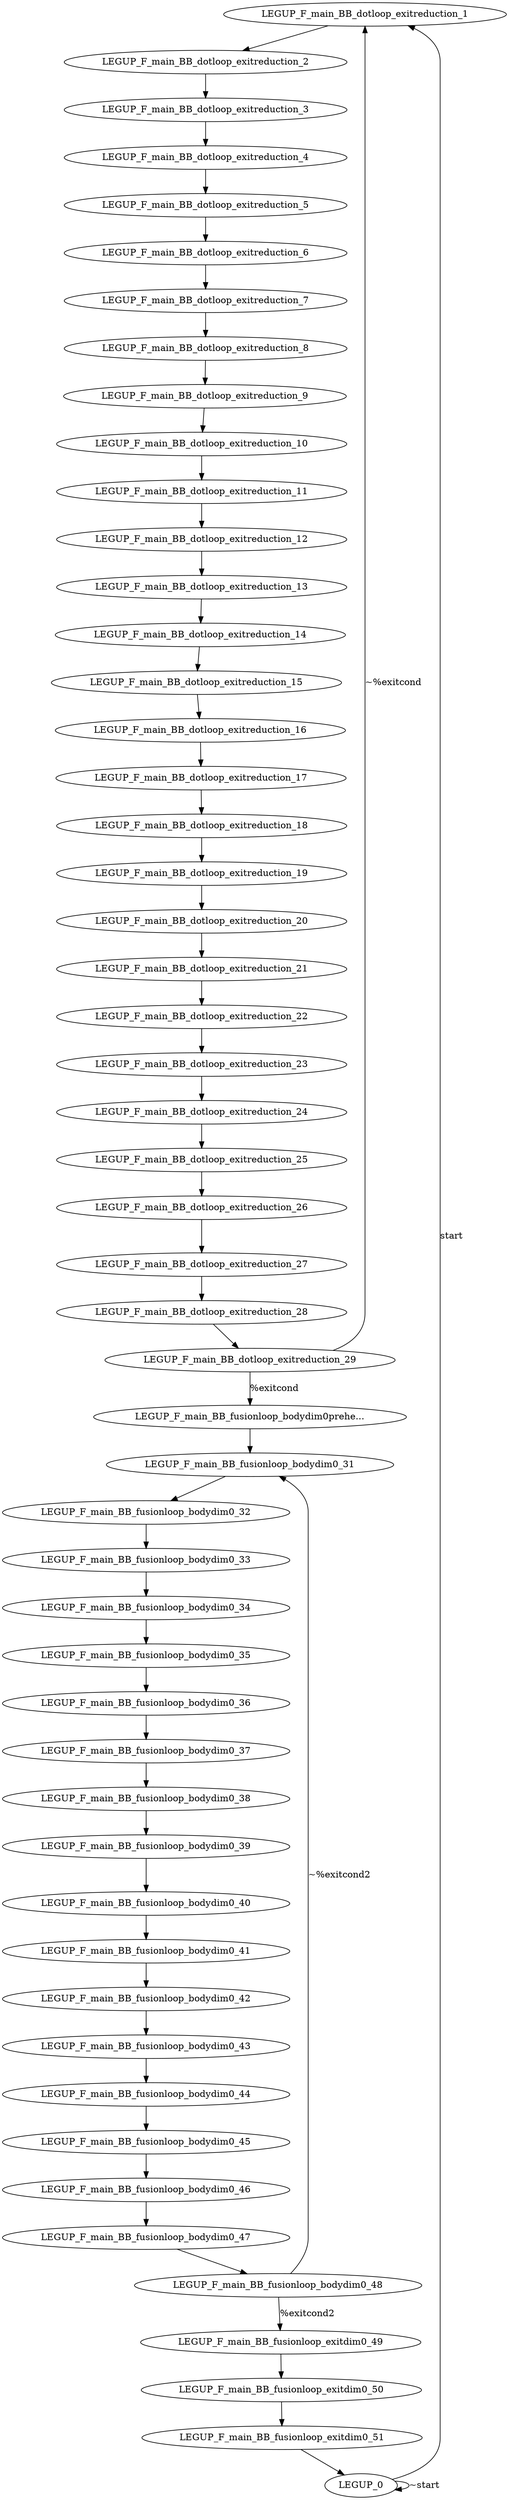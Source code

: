 digraph {
Node0x344bfe0[label="LEGUP_F_main_BB_dotloop_exitreduction_1"];
Node0x344be40[label="LEGUP_0"];
Node0x344be40 -> Node0x344bfe0[label="start"];
Node0x344be40 -> Node0x344be40[label="~start"];
Node0x3448610[label="LEGUP_F_main_BB_dotloop_exitreduction_2"];
Node0x344bfe0 -> Node0x3448610;
Node0x3448750[label="LEGUP_F_main_BB_dotloop_exitreduction_3"];
Node0x3448610 -> Node0x3448750;
Node0x3448890[label="LEGUP_F_main_BB_dotloop_exitreduction_4"];
Node0x3448750 -> Node0x3448890;
Node0x34489d0[label="LEGUP_F_main_BB_dotloop_exitreduction_5"];
Node0x3448890 -> Node0x34489d0;
Node0x3448b10[label="LEGUP_F_main_BB_dotloop_exitreduction_6"];
Node0x34489d0 -> Node0x3448b10;
Node0x3448c50[label="LEGUP_F_main_BB_dotloop_exitreduction_7"];
Node0x3448b10 -> Node0x3448c50;
Node0x3448d90[label="LEGUP_F_main_BB_dotloop_exitreduction_8"];
Node0x3448c50 -> Node0x3448d90;
Node0x3448ed0[label="LEGUP_F_main_BB_dotloop_exitreduction_9"];
Node0x3448d90 -> Node0x3448ed0;
Node0x3449010[label="LEGUP_F_main_BB_dotloop_exitreduction_10"];
Node0x3448ed0 -> Node0x3449010;
Node0x3449150[label="LEGUP_F_main_BB_dotloop_exitreduction_11"];
Node0x3449010 -> Node0x3449150;
Node0x3449290[label="LEGUP_F_main_BB_dotloop_exitreduction_12"];
Node0x3449150 -> Node0x3449290;
Node0x34493d0[label="LEGUP_F_main_BB_dotloop_exitreduction_13"];
Node0x3449290 -> Node0x34493d0;
Node0x3449510[label="LEGUP_F_main_BB_dotloop_exitreduction_14"];
Node0x34493d0 -> Node0x3449510;
Node0x3449650[label="LEGUP_F_main_BB_dotloop_exitreduction_15"];
Node0x3449510 -> Node0x3449650;
Node0x3449790[label="LEGUP_F_main_BB_dotloop_exitreduction_16"];
Node0x3449650 -> Node0x3449790;
Node0x34498d0[label="LEGUP_F_main_BB_dotloop_exitreduction_17"];
Node0x3449790 -> Node0x34498d0;
Node0x3449a10[label="LEGUP_F_main_BB_dotloop_exitreduction_18"];
Node0x34498d0 -> Node0x3449a10;
Node0x3449b50[label="LEGUP_F_main_BB_dotloop_exitreduction_19"];
Node0x3449a10 -> Node0x3449b50;
Node0x3449c90[label="LEGUP_F_main_BB_dotloop_exitreduction_20"];
Node0x3449b50 -> Node0x3449c90;
Node0x3449dd0[label="LEGUP_F_main_BB_dotloop_exitreduction_21"];
Node0x3449c90 -> Node0x3449dd0;
Node0x3449f10[label="LEGUP_F_main_BB_dotloop_exitreduction_22"];
Node0x3449dd0 -> Node0x3449f10;
Node0x344a050[label="LEGUP_F_main_BB_dotloop_exitreduction_23"];
Node0x3449f10 -> Node0x344a050;
Node0x344a190[label="LEGUP_F_main_BB_dotloop_exitreduction_24"];
Node0x344a050 -> Node0x344a190;
Node0x344a2d0[label="LEGUP_F_main_BB_dotloop_exitreduction_25"];
Node0x344a190 -> Node0x344a2d0;
Node0x344a410[label="LEGUP_F_main_BB_dotloop_exitreduction_26"];
Node0x344a2d0 -> Node0x344a410;
Node0x344a550[label="LEGUP_F_main_BB_dotloop_exitreduction_27"];
Node0x344a410 -> Node0x344a550;
Node0x344a690[label="LEGUP_F_main_BB_dotloop_exitreduction_28"];
Node0x344a550 -> Node0x344a690;
Node0x344a7d0[label="LEGUP_F_main_BB_dotloop_exitreduction_29"];
Node0x344a690 -> Node0x344a7d0;
Node0x344c130[label="LEGUP_F_main_BB_fusionloop_bodydim0prehe..."];
Node0x344a7d0 -> Node0x344c130[label="%exitcond"];
Node0x344a7d0 -> Node0x344bfe0[label="~%exitcond"];
Node0x344c280[label="LEGUP_F_main_BB_fusionloop_bodydim0_31"];
Node0x344c130 -> Node0x344c280;
Node0x344b330[label="LEGUP_F_main_BB_fusionloop_bodydim0_32"];
Node0x344c280 -> Node0x344b330;
Node0x344b400[label="LEGUP_F_main_BB_fusionloop_bodydim0_33"];
Node0x344b330 -> Node0x344b400;
Node0x344b4d0[label="LEGUP_F_main_BB_fusionloop_bodydim0_34"];
Node0x344b400 -> Node0x344b4d0;
Node0x344b5a0[label="LEGUP_F_main_BB_fusionloop_bodydim0_35"];
Node0x344b4d0 -> Node0x344b5a0;
Node0x344b670[label="LEGUP_F_main_BB_fusionloop_bodydim0_36"];
Node0x344b5a0 -> Node0x344b670;
Node0x344b740[label="LEGUP_F_main_BB_fusionloop_bodydim0_37"];
Node0x344b670 -> Node0x344b740;
Node0x344b840[label="LEGUP_F_main_BB_fusionloop_bodydim0_38"];
Node0x344b740 -> Node0x344b840;
Node0x344b940[label="LEGUP_F_main_BB_fusionloop_bodydim0_39"];
Node0x344b840 -> Node0x344b940;
Node0x344ba40[label="LEGUP_F_main_BB_fusionloop_bodydim0_40"];
Node0x344b940 -> Node0x344ba40;
Node0x344bb40[label="LEGUP_F_main_BB_fusionloop_bodydim0_41"];
Node0x344ba40 -> Node0x344bb40;
Node0x344bc40[label="LEGUP_F_main_BB_fusionloop_bodydim0_42"];
Node0x344bb40 -> Node0x344bc40;
Node0x3439960[label="LEGUP_F_main_BB_fusionloop_bodydim0_43"];
Node0x344bc40 -> Node0x3439960;
Node0x3439a60[label="LEGUP_F_main_BB_fusionloop_bodydim0_44"];
Node0x3439960 -> Node0x3439a60;
Node0x3439b60[label="LEGUP_F_main_BB_fusionloop_bodydim0_45"];
Node0x3439a60 -> Node0x3439b60;
Node0x3439c60[label="LEGUP_F_main_BB_fusionloop_bodydim0_46"];
Node0x3439b60 -> Node0x3439c60;
Node0x3439d60[label="LEGUP_F_main_BB_fusionloop_bodydim0_47"];
Node0x3439c60 -> Node0x3439d60;
Node0x3439e60[label="LEGUP_F_main_BB_fusionloop_bodydim0_48"];
Node0x3439d60 -> Node0x3439e60;
Node0x344c400[label="LEGUP_F_main_BB_fusionloop_exitdim0_49"];
Node0x3439e60 -> Node0x344c400[label="%exitcond2"];
Node0x3439e60 -> Node0x344c280[label="~%exitcond2"];
Node0x343a050[label="LEGUP_F_main_BB_fusionloop_exitdim0_50"];
Node0x344c400 -> Node0x343a050;
Node0x343a120[label="LEGUP_F_main_BB_fusionloop_exitdim0_51"];
Node0x343a050 -> Node0x343a120;
Node0x343a120 -> Node0x344be40;
}
